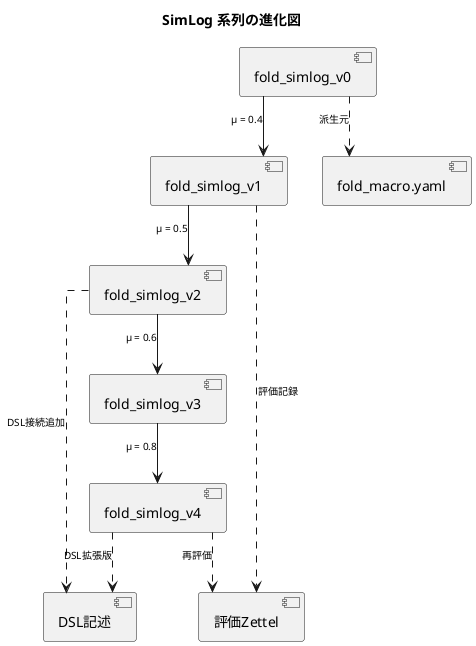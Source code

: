 @startuml uml_simlog_evolution

title SimLog 系列の進化図

skinparam linetype ortho
skinparam arrowFontSize 10

[fold_simlog_v0] as S0
[fold_simlog_v1] as S1
[fold_simlog_v2] as S2
[fold_simlog_v3] as S3
[fold_simlog_v4] as S4

[fold_macro.yaml] as Macro
[評価Zettel] as Eval
[DSL記述] as DSL

S0 --> S1 : μ = 0.4
S1 --> S2 : μ = 0.5
S2 --> S3 : μ = 0.6
S3 --> S4 : μ = 0.8

S0 ..> Macro : 派生元
S1 ..> Eval : 評価記録
S2 ..> DSL : DSL接続追加
S4 ..> Eval : 再評価
S4 ..> DSL : DSL拡張版

@enduml
